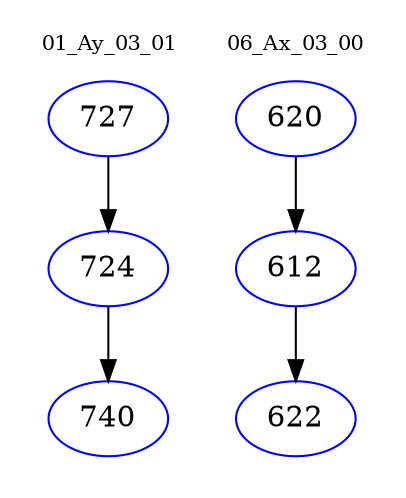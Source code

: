 digraph{
subgraph cluster_0 {
color = white
label = "01_Ay_03_01";
fontsize=10;
T0_727 [label="727", color="blue"]
T0_727 -> T0_724 [color="black"]
T0_724 [label="724", color="blue"]
T0_724 -> T0_740 [color="black"]
T0_740 [label="740", color="blue"]
}
subgraph cluster_1 {
color = white
label = "06_Ax_03_00";
fontsize=10;
T1_620 [label="620", color="blue"]
T1_620 -> T1_612 [color="black"]
T1_612 [label="612", color="blue"]
T1_612 -> T1_622 [color="black"]
T1_622 [label="622", color="blue"]
}
}
